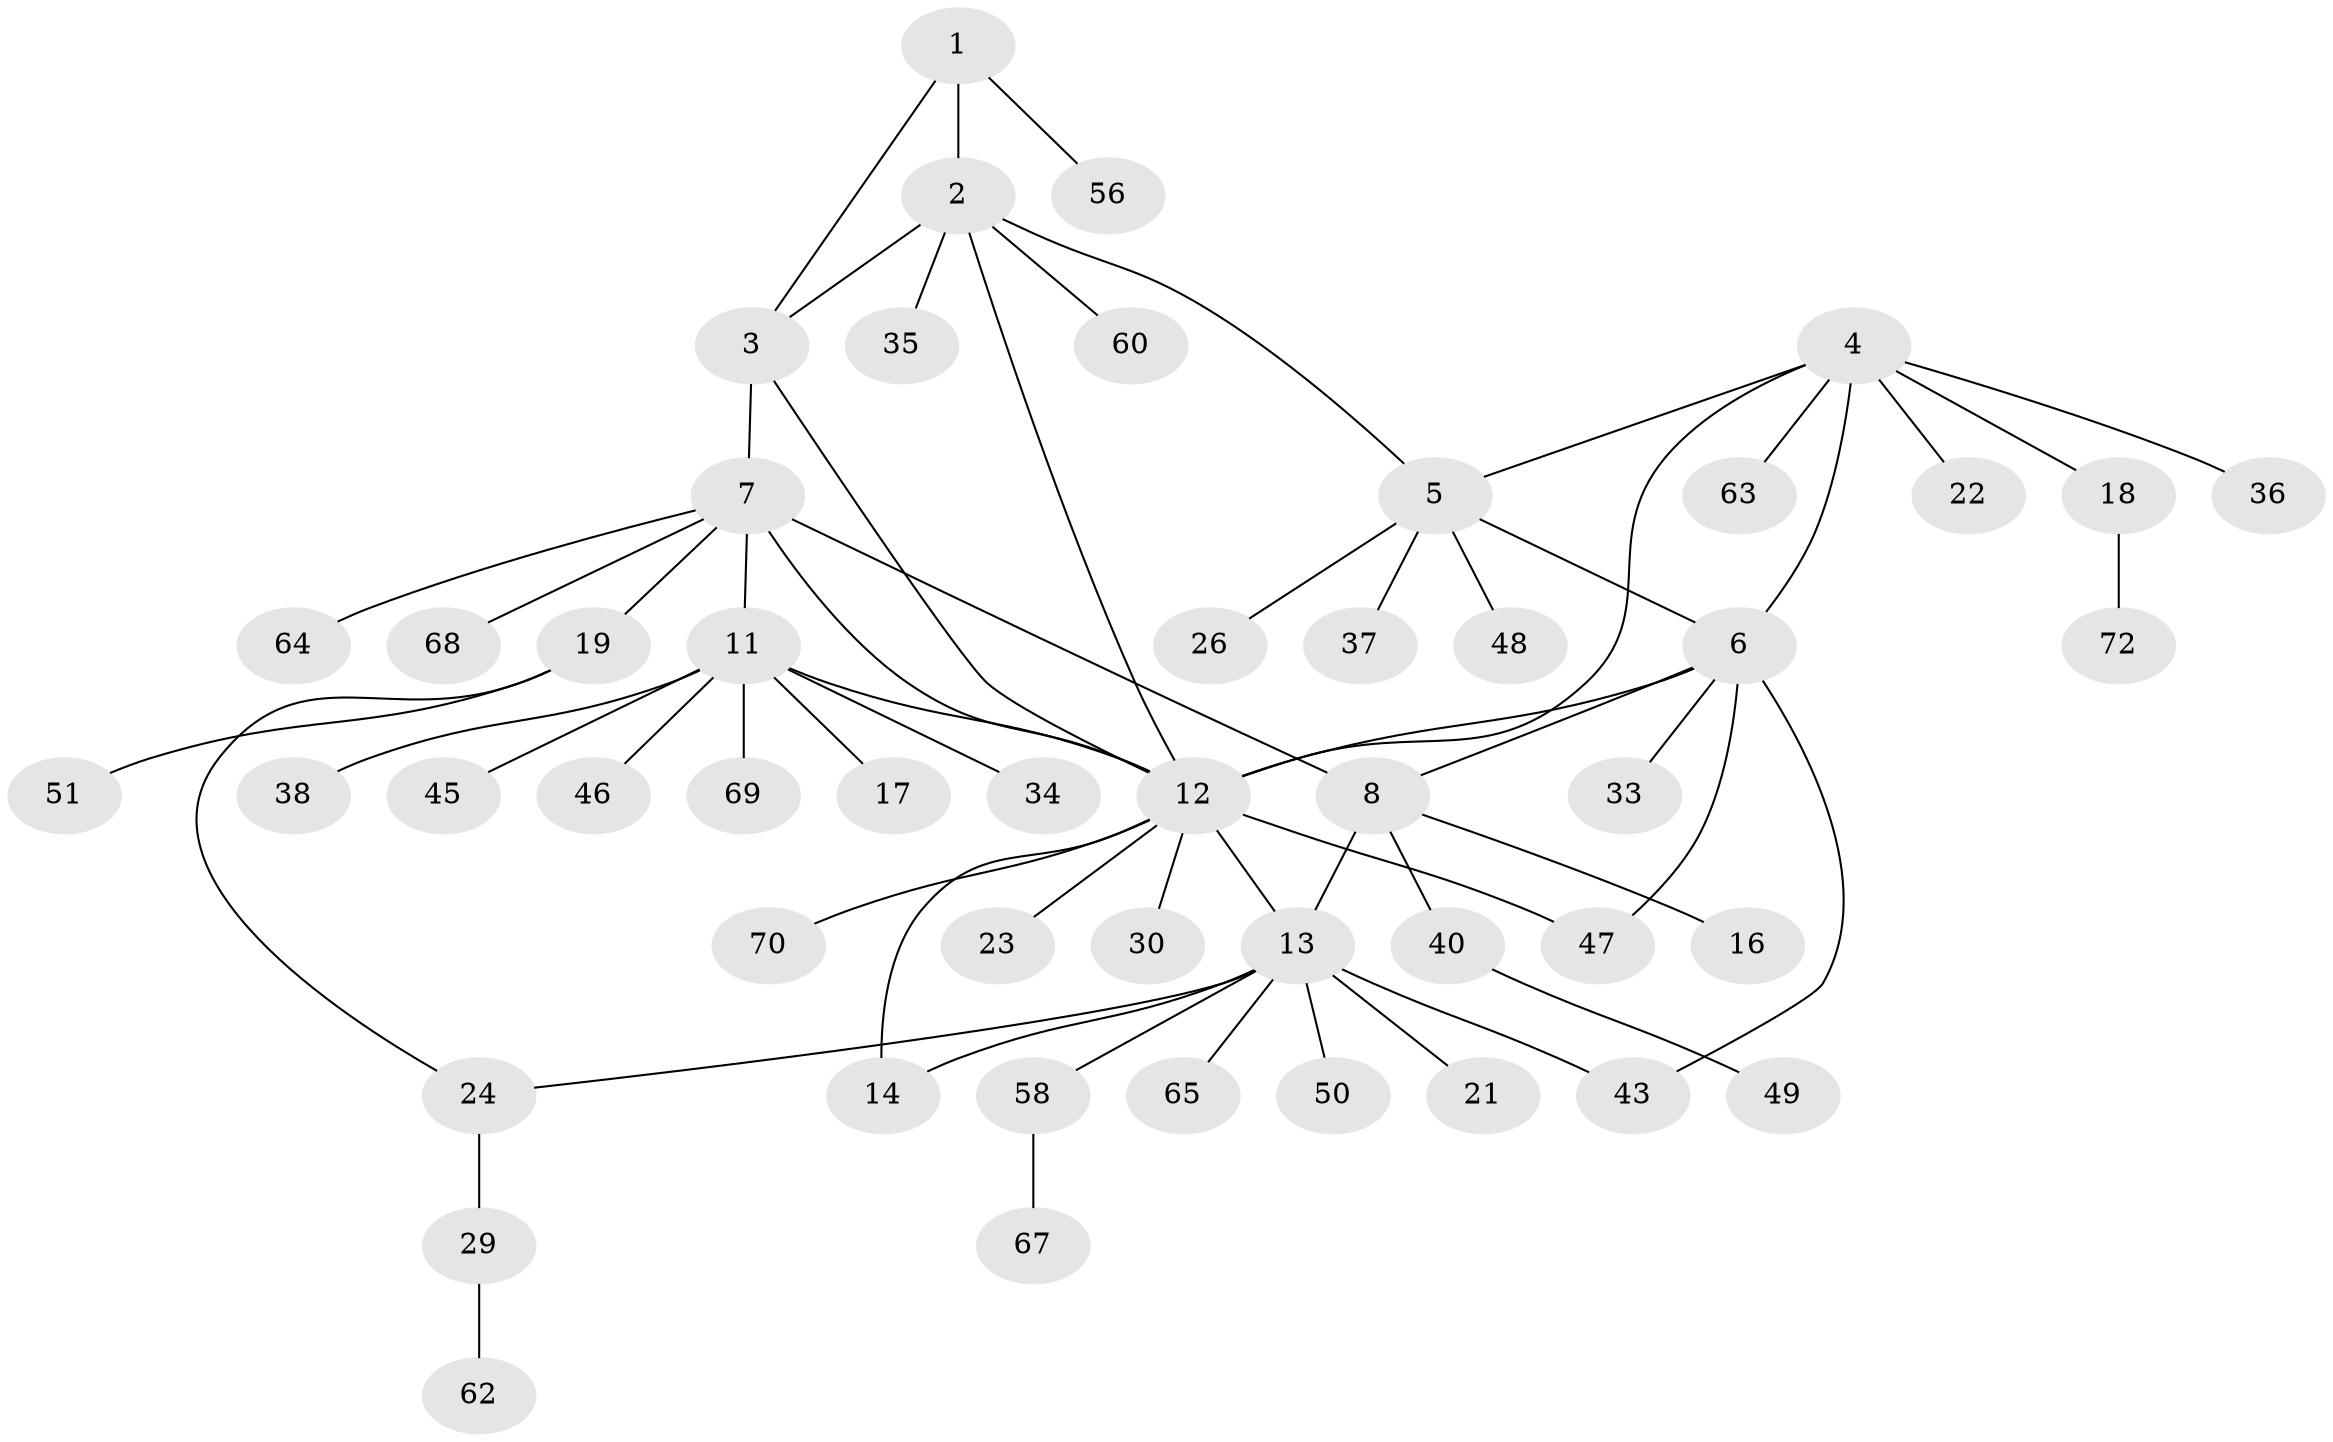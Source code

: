// original degree distribution, {3: 0.06944444444444445, 7: 0.05555555555555555, 5: 0.013888888888888888, 8: 0.041666666666666664, 6: 0.013888888888888888, 4: 0.05555555555555555, 9: 0.013888888888888888, 1: 0.5416666666666666, 2: 0.19444444444444445}
// Generated by graph-tools (version 1.1) at 2025/11/02/27/25 16:11:33]
// undirected, 50 vertices, 62 edges
graph export_dot {
graph [start="1"]
  node [color=gray90,style=filled];
  1 [super="+25"];
  2 [super="+66"];
  3 [super="+61"];
  4 [super="+20"];
  5 [super="+31"];
  6 [super="+52"];
  7 [super="+10"];
  8 [super="+9"];
  11 [super="+32"];
  12 [super="+15"];
  13 [super="+27"];
  14 [super="+28"];
  16;
  17 [super="+44"];
  18 [super="+59"];
  19 [super="+42"];
  21;
  22;
  23 [super="+39"];
  24 [super="+53"];
  26 [super="+57"];
  29 [super="+41"];
  30;
  33;
  34;
  35 [super="+55"];
  36;
  37;
  38;
  40 [super="+71"];
  43;
  45;
  46;
  47;
  48;
  49 [super="+54"];
  50;
  51;
  56;
  58;
  60;
  62;
  63;
  64;
  65;
  67;
  68;
  69;
  70;
  72;
  1 -- 2;
  1 -- 3;
  1 -- 56;
  2 -- 3;
  2 -- 5;
  2 -- 35;
  2 -- 60;
  2 -- 12;
  3 -- 7;
  3 -- 12;
  4 -- 5;
  4 -- 6;
  4 -- 18;
  4 -- 22;
  4 -- 36;
  4 -- 63;
  4 -- 12;
  5 -- 6;
  5 -- 26;
  5 -- 37;
  5 -- 48;
  6 -- 8;
  6 -- 12;
  6 -- 33;
  6 -- 43;
  6 -- 47;
  7 -- 8 [weight=2];
  7 -- 19;
  7 -- 64;
  7 -- 11;
  7 -- 12;
  7 -- 68;
  8 -- 13;
  8 -- 16;
  8 -- 40;
  11 -- 12;
  11 -- 17;
  11 -- 34;
  11 -- 38;
  11 -- 45;
  11 -- 69;
  11 -- 46;
  12 -- 47;
  12 -- 70;
  12 -- 23;
  12 -- 30;
  12 -- 13;
  12 -- 14;
  13 -- 14;
  13 -- 21;
  13 -- 50;
  13 -- 58;
  13 -- 65;
  13 -- 43;
  13 -- 24;
  18 -- 72;
  19 -- 24;
  19 -- 51;
  24 -- 29;
  29 -- 62;
  40 -- 49;
  58 -- 67;
}
